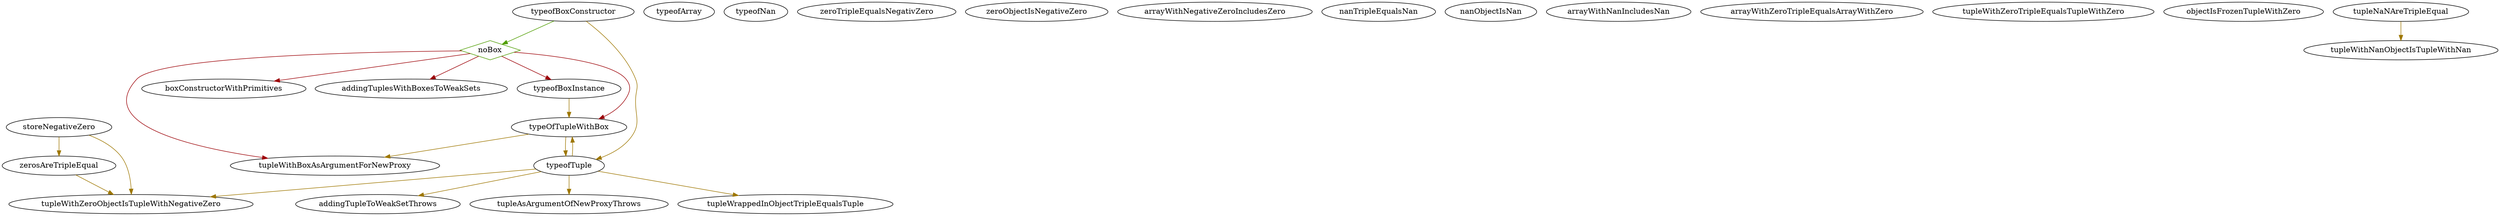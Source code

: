 digraph G {
	// Conditions:
	noBox [shape=diamond, color="#509e02"];
		typeofBoxConstructor -> noBox [labelfontcolor="#509e02", color="#509e02"];
	// Propositions:
	typeofArray [shape=oval, color="#000000"];
	typeofNan [shape=oval, color="#000000"];
	zeroTripleEqualsNegativZero [shape=oval, color="#000000"];
	zeroObjectIsNegativeZero [shape=oval, color="#000000"];
	arrayWithNegativeZeroIncludesZero [shape=oval, color="#000000"];
	nanTripleEqualsNan [shape=oval, color="#000000"];
	nanObjectIsNan [shape=oval, color="#000000"];
	arrayWithNanIncludesNan [shape=oval, color="#000000"];
	arrayWithZeroTripleEqualsArrayWithZero [shape=oval, color="#000000"];
	tupleWithZeroTripleEqualsTupleWithZero [shape=oval, color="#000000"];
	objectIsFrozenTupleWithZero [shape=oval, color="#000000"];
	storeNegativeZero [shape=oval, color="#000000"];
	zerosAreTripleEqual [shape=oval, color="#000000"];
		storeNegativeZero -> zerosAreTripleEqual [labelfontcolor="#9e7702", color="#9e7702"];
	tupleNaNAreTripleEqual [shape=oval, color="#000000"];
	tupleWithZeroObjectIsTupleWithNegativeZero [shape=oval, color="#000000"];
		storeNegativeZero -> tupleWithZeroObjectIsTupleWithNegativeZero [labelfontcolor="#9e7702", color="#9e7702"];
		typeofTuple -> tupleWithZeroObjectIsTupleWithNegativeZero [labelfontcolor="#9e7702", color="#9e7702"];
		zerosAreTripleEqual -> tupleWithZeroObjectIsTupleWithNegativeZero [labelfontcolor="#9e7702", color="#9e7702"];
	tupleWithNanObjectIsTupleWithNan [shape=oval, color="#000000"];
		tupleNaNAreTripleEqual -> tupleWithNanObjectIsTupleWithNan [labelfontcolor="#9e7702", color="#9e7702"];
	typeofTuple [shape=oval, color="#000000"];
		typeOfTupleWithBox -> typeofTuple [labelfontcolor="#9e7702", color="#9e7702"];
		typeofBoxConstructor -> typeofTuple [labelfontcolor="#9e7702", color="#9e7702"];
	tupleWrappedInObjectTripleEqualsTuple [shape=oval, color="#000000"];
		typeofTuple -> tupleWrappedInObjectTripleEqualsTuple [labelfontcolor="#9e7702", color="#9e7702"];
	addingTupleToWeakSetThrows [shape=oval, color="#000000"];
		typeofTuple -> addingTupleToWeakSetThrows [labelfontcolor="#9e7702", color="#9e7702"];
	tupleAsArgumentOfNewProxyThrows [shape=oval, color="#000000"];
		typeofTuple -> tupleAsArgumentOfNewProxyThrows [labelfontcolor="#9e7702", color="#9e7702"];
	typeofBoxConstructor [shape=oval, color="#000000"];
	typeofBoxInstance [shape=oval, color="#000000"];
		noBox -> typeofBoxInstance [labelfontcolor="#9d0208", color="#9d0208"];
	typeOfTupleWithBox [shape=oval, color="#000000"];
		typeofTuple -> typeOfTupleWithBox [labelfontcolor="#9e7702", color="#9e7702"];
		typeofBoxInstance -> typeOfTupleWithBox [labelfontcolor="#9e7702", color="#9e7702"];
		noBox -> typeOfTupleWithBox [labelfontcolor="#9d0208", color="#9d0208"];
	boxConstructorWithPrimitives [shape=oval, color="#000000"];
		noBox -> boxConstructorWithPrimitives [labelfontcolor="#9d0208", color="#9d0208"];
	addingTuplesWithBoxesToWeakSets [shape=oval, color="#000000"];
		noBox -> addingTuplesWithBoxesToWeakSets [labelfontcolor="#9d0208", color="#9d0208"];
	tupleWithBoxAsArgumentForNewProxy [shape=oval, color="#000000"];
		typeOfTupleWithBox -> tupleWithBoxAsArgumentForNewProxy [labelfontcolor="#9e7702", color="#9e7702"];
		noBox -> tupleWithBoxAsArgumentForNewProxy [labelfontcolor="#9d0208", color="#9d0208"];
}
